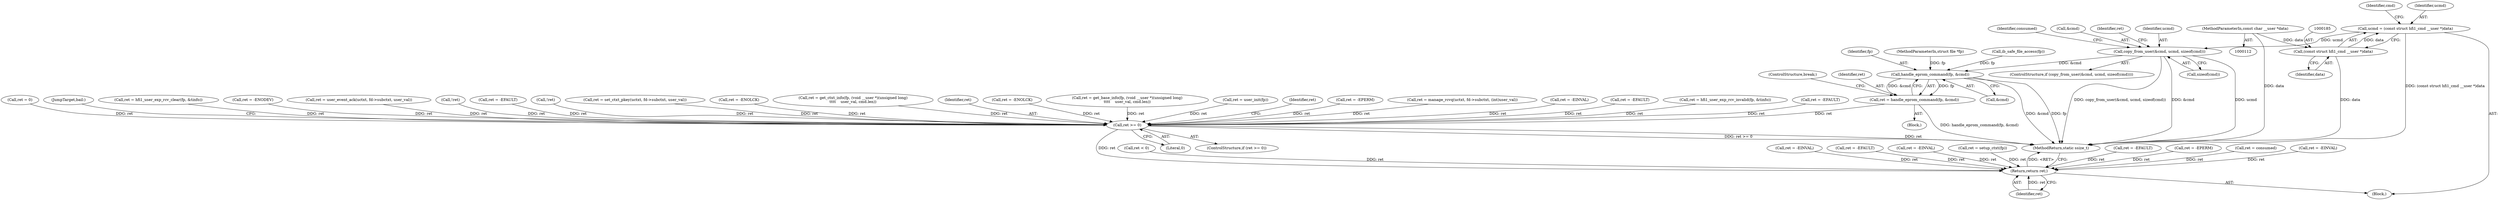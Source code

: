 digraph "0_linux_e6bd18f57aad1a2d1ef40e646d03ed0f2515c9e3_3@pointer" {
"1000182" [label="(Call,ucmd = (const struct hfi1_cmd __user *)data)"];
"1000184" [label="(Call,(const struct hfi1_cmd __user *)data)"];
"1000114" [label="(MethodParameterIn,const char __user *data)"];
"1000188" [label="(Call,copy_from_user(&cmd, ucmd, sizeof(cmd)))"];
"1000657" [label="(Call,handle_eprom_command(fp, &cmd))"];
"1000655" [label="(Call,ret = handle_eprom_command(fp, &cmd))"];
"1000663" [label="(Call,ret >= 0)"];
"1000670" [label="(Return,return ret;)"];
"1000661" [label="(ControlStructure,break;)"];
"1000201" [label="(Identifier,consumed)"];
"1000189" [label="(Call,&cmd)"];
"1000670" [label="(Return,return ret;)"];
"1000195" [label="(Call,ret = -EFAULT)"];
"1000190" [label="(Identifier,cmd)"];
"1000671" [label="(Identifier,ret)"];
"1000609" [label="(Call,ret = -ENOLCK)"];
"1000316" [label="(Call,ret = -EPERM)"];
"1000351" [label="(Call,ret = get_ctxt_info(fp, (void __user *)(unsigned long)\n\t\t\t\t    user_val, cmd.len))"];
"1000664" [label="(Identifier,ret)"];
"1000182" [label="(Call,ucmd = (const struct hfi1_cmd __user *)data)"];
"1000117" [label="(Block,)"];
"1000577" [label="(Call,ret = -ENOLCK)"];
"1000365" [label="(Call,ret = get_base_info(fp, (void __user *)(unsigned long)\n\t\t\t\t    user_val, cmd.len))"];
"1000196" [label="(Identifier,ret)"];
"1000666" [label="(Call,ret = consumed)"];
"1000325" [label="(Block,)"];
"1000657" [label="(Call,handle_eprom_command(fp, &cmd))"];
"1000345" [label="(Call,ret = user_init(fp))"];
"1000656" [label="(Identifier,ret)"];
"1000667" [label="(Identifier,ret)"];
"1000113" [label="(MethodParameterIn,struct file *fp)"];
"1000520" [label="(Call,ret = -EPERM)"];
"1000483" [label="(Call,ret = manage_rcvq(uctxt, fd->subctxt, (int)user_val))"];
"1000166" [label="(Call,ib_safe_file_access(fp))"];
"1000543" [label="(Call,ret = -EINVAL)"];
"1000477" [label="(Call,ret = -EFAULT)"];
"1000192" [label="(Call,sizeof(cmd))"];
"1000655" [label="(Call,ret = handle_eprom_command(fp, &cmd))"];
"1000658" [label="(Identifier,fp)"];
"1000427" [label="(Call,ret = hfi1_user_exp_rcv_invalid(fp, &tinfo))"];
"1000187" [label="(ControlStructure,if (copy_from_user(&cmd, ucmd, sizeof(cmd))))"];
"1000663" [label="(Call,ret >= 0)"];
"1000186" [label="(Identifier,data)"];
"1000421" [label="(Call,ret = -EFAULT)"];
"1000177" [label="(Call,ret = -EINVAL)"];
"1000334" [label="(Call,ret < 0)"];
"1000272" [label="(Call,ret = -EINVAL)"];
"1000144" [label="(Call,ret = 0)"];
"1000449" [label="(Call,ret = -EFAULT)"];
"1000290" [label="(Call,ret = -EFAULT)"];
"1000669" [label="(JumpTarget,bail:)"];
"1000455" [label="(Call,ret = hfi1_user_exp_rcv_clear(fp, &tinfo))"];
"1000621" [label="(Call,ret = -ENODEV)"];
"1000498" [label="(Call,ret = user_event_ack(uctxt, fd->subctxt, user_val))"];
"1000114" [label="(MethodParameterIn,const char __user *data)"];
"1000304" [label="(Call,ret = -EINVAL)"];
"1000665" [label="(Literal,0)"];
"1000400" [label="(Call,!ret)"];
"1000645" [label="(Call,!ret)"];
"1000184" [label="(Call,(const struct hfi1_cmd __user *)data)"];
"1000191" [label="(Identifier,ucmd)"];
"1000662" [label="(ControlStructure,if (ret >= 0))"];
"1000338" [label="(Call,ret = setup_ctxt(fp))"];
"1000511" [label="(Call,ret = set_ctxt_pkey(uctxt, fd->subctxt, user_val))"];
"1000183" [label="(Identifier,ucmd)"];
"1000672" [label="(MethodReturn,static ssize_t)"];
"1000659" [label="(Call,&cmd)"];
"1000188" [label="(Call,copy_from_user(&cmd, ucmd, sizeof(cmd)))"];
"1000182" -> "1000117"  [label="AST: "];
"1000182" -> "1000184"  [label="CFG: "];
"1000183" -> "1000182"  [label="AST: "];
"1000184" -> "1000182"  [label="AST: "];
"1000190" -> "1000182"  [label="CFG: "];
"1000182" -> "1000672"  [label="DDG: (const struct hfi1_cmd __user *)data"];
"1000184" -> "1000182"  [label="DDG: data"];
"1000182" -> "1000188"  [label="DDG: ucmd"];
"1000184" -> "1000186"  [label="CFG: "];
"1000185" -> "1000184"  [label="AST: "];
"1000186" -> "1000184"  [label="AST: "];
"1000184" -> "1000672"  [label="DDG: data"];
"1000114" -> "1000184"  [label="DDG: data"];
"1000114" -> "1000112"  [label="AST: "];
"1000114" -> "1000672"  [label="DDG: data"];
"1000188" -> "1000187"  [label="AST: "];
"1000188" -> "1000192"  [label="CFG: "];
"1000189" -> "1000188"  [label="AST: "];
"1000191" -> "1000188"  [label="AST: "];
"1000192" -> "1000188"  [label="AST: "];
"1000196" -> "1000188"  [label="CFG: "];
"1000201" -> "1000188"  [label="CFG: "];
"1000188" -> "1000672"  [label="DDG: copy_from_user(&cmd, ucmd, sizeof(cmd))"];
"1000188" -> "1000672"  [label="DDG: &cmd"];
"1000188" -> "1000672"  [label="DDG: ucmd"];
"1000188" -> "1000657"  [label="DDG: &cmd"];
"1000657" -> "1000655"  [label="AST: "];
"1000657" -> "1000659"  [label="CFG: "];
"1000658" -> "1000657"  [label="AST: "];
"1000659" -> "1000657"  [label="AST: "];
"1000655" -> "1000657"  [label="CFG: "];
"1000657" -> "1000672"  [label="DDG: fp"];
"1000657" -> "1000672"  [label="DDG: &cmd"];
"1000657" -> "1000655"  [label="DDG: fp"];
"1000657" -> "1000655"  [label="DDG: &cmd"];
"1000166" -> "1000657"  [label="DDG: fp"];
"1000113" -> "1000657"  [label="DDG: fp"];
"1000655" -> "1000325"  [label="AST: "];
"1000656" -> "1000655"  [label="AST: "];
"1000661" -> "1000655"  [label="CFG: "];
"1000655" -> "1000672"  [label="DDG: handle_eprom_command(fp, &cmd)"];
"1000655" -> "1000663"  [label="DDG: ret"];
"1000663" -> "1000662"  [label="AST: "];
"1000663" -> "1000665"  [label="CFG: "];
"1000664" -> "1000663"  [label="AST: "];
"1000665" -> "1000663"  [label="AST: "];
"1000667" -> "1000663"  [label="CFG: "];
"1000669" -> "1000663"  [label="CFG: "];
"1000663" -> "1000672"  [label="DDG: ret >= 0"];
"1000663" -> "1000672"  [label="DDG: ret"];
"1000427" -> "1000663"  [label="DDG: ret"];
"1000621" -> "1000663"  [label="DDG: ret"];
"1000645" -> "1000663"  [label="DDG: ret"];
"1000400" -> "1000663"  [label="DDG: ret"];
"1000609" -> "1000663"  [label="DDG: ret"];
"1000449" -> "1000663"  [label="DDG: ret"];
"1000421" -> "1000663"  [label="DDG: ret"];
"1000498" -> "1000663"  [label="DDG: ret"];
"1000577" -> "1000663"  [label="DDG: ret"];
"1000345" -> "1000663"  [label="DDG: ret"];
"1000477" -> "1000663"  [label="DDG: ret"];
"1000455" -> "1000663"  [label="DDG: ret"];
"1000483" -> "1000663"  [label="DDG: ret"];
"1000365" -> "1000663"  [label="DDG: ret"];
"1000520" -> "1000663"  [label="DDG: ret"];
"1000144" -> "1000663"  [label="DDG: ret"];
"1000511" -> "1000663"  [label="DDG: ret"];
"1000543" -> "1000663"  [label="DDG: ret"];
"1000351" -> "1000663"  [label="DDG: ret"];
"1000663" -> "1000670"  [label="DDG: ret"];
"1000670" -> "1000117"  [label="AST: "];
"1000670" -> "1000671"  [label="CFG: "];
"1000671" -> "1000670"  [label="AST: "];
"1000672" -> "1000670"  [label="CFG: "];
"1000670" -> "1000672"  [label="DDG: <RET>"];
"1000671" -> "1000670"  [label="DDG: ret"];
"1000177" -> "1000670"  [label="DDG: ret"];
"1000304" -> "1000670"  [label="DDG: ret"];
"1000272" -> "1000670"  [label="DDG: ret"];
"1000195" -> "1000670"  [label="DDG: ret"];
"1000334" -> "1000670"  [label="DDG: ret"];
"1000338" -> "1000670"  [label="DDG: ret"];
"1000290" -> "1000670"  [label="DDG: ret"];
"1000316" -> "1000670"  [label="DDG: ret"];
"1000666" -> "1000670"  [label="DDG: ret"];
}
